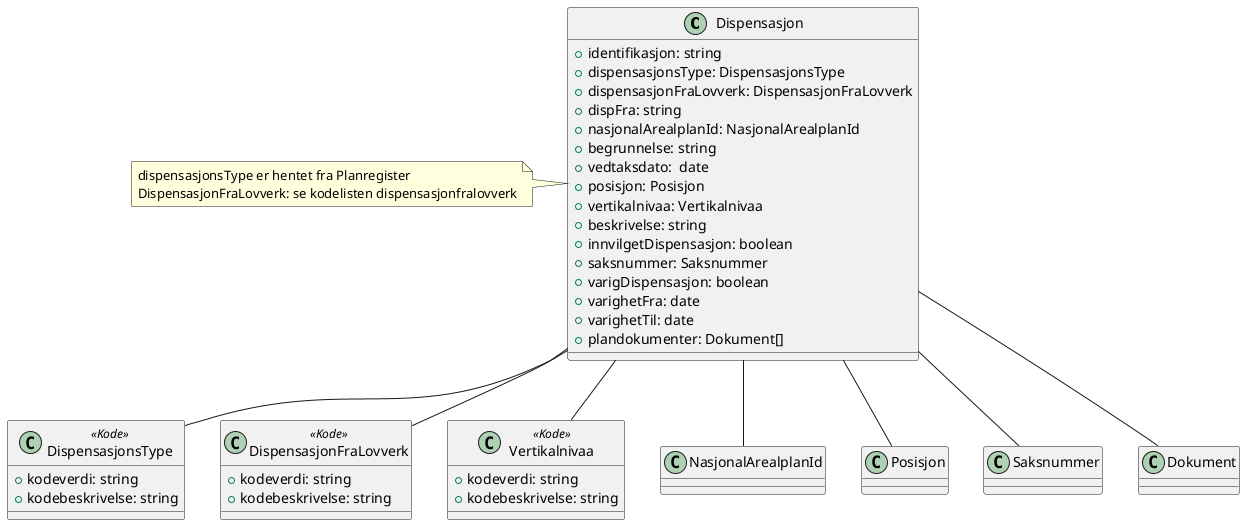 @startuml
class Dispensasjon {
    +identifikasjon: string
    +dispensasjonsType: DispensasjonsType
    +dispensasjonFraLovverk: DispensasjonFraLovverk
    +dispFra: string
    +nasjonalArealplanId: NasjonalArealplanId
    +begrunnelse: string
    +vedtaksdato:  date
    +posisjon: Posisjon
    +vertikalnivaa: Vertikalnivaa
    +beskrivelse: string
    +innvilgetDispensasjon: boolean
    +saksnummer: Saksnummer
    +varigDispensasjon: boolean
    +varighetFra: date
    +varighetTil: date
    +plandokumenter: Dokument[]
}

note left of Dispensasjon : dispensasjonsType er hentet fra Planregister\nDispensasjonFraLovverk: se kodelisten dispensasjonfralovverk

Dispensasjon -- DispensasjonsType
Dispensasjon -- DispensasjonFraLovverk
Dispensasjon -- Vertikalnivaa
Dispensasjon -- NasjonalArealplanId
Dispensasjon -- Posisjon
Dispensasjon -- Saksnummer
Dispensasjon -- Dokument

class DispensasjonsType <<Kode>> {
    +kodeverdi: string
    +kodebeskrivelse: string
}

class DispensasjonFraLovverk <<Kode>> {
    +kodeverdi: string
    +kodebeskrivelse: string
}

class Vertikalnivaa <<Kode>> {
    +kodeverdi: string
    +kodebeskrivelse: string
}

@enduml